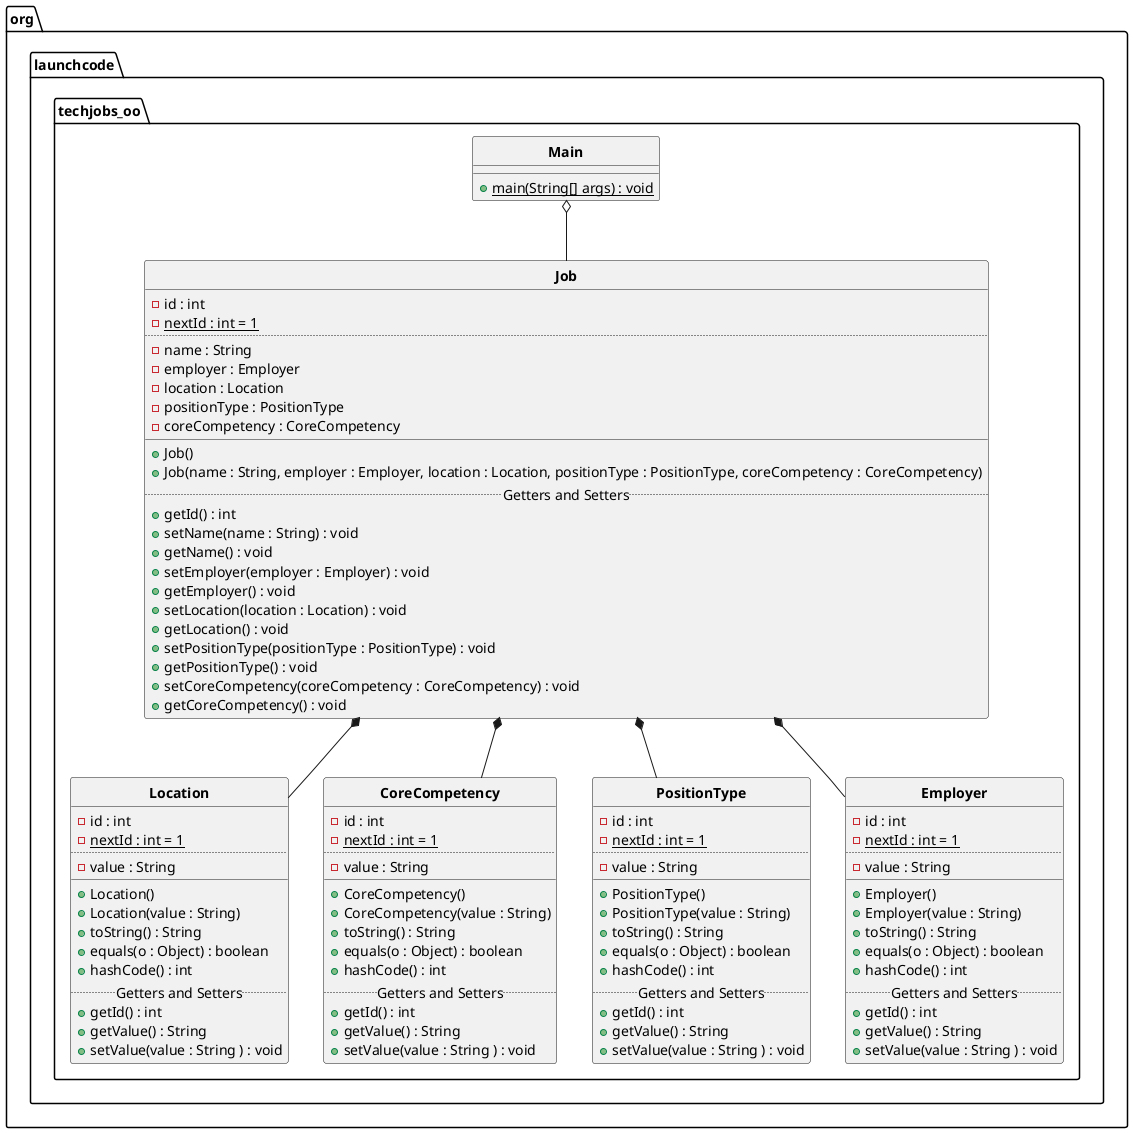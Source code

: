 @startuml

skinparam {
    classFontStyle bold
}

package org.launchcode.techjobs_oo {
    class Location {
        - id : int
        - {static} nextId : int = 1
        ..
        - value : String
        __
        + Location()
        + Location(value : String)
        + toString() : String
        + equals(o : Object) : boolean
        + hashCode() : int
        .. Getters and Setters ..
        + getId() : int
        + getValue() : String
        + setValue(value : String ) : void
    }
    class CoreCompetency {
        - id : int
        - {static} nextId : int = 1
        ..
        - value : String
        __
        + CoreCompetency()
        + CoreCompetency(value : String)
        + toString() : String
        + equals(o : Object) : boolean
        + hashCode() : int
        .. Getters and Setters ..
        + getId() : int
        + getValue() : String
        + setValue(value : String ) : void
    }
    class PositionType {
        - id : int
        - {static} nextId : int = 1
        ..
        - value : String
        __
        + PositionType()
        + PositionType(value : String)
        + toString() : String
        + equals(o : Object) : boolean
        + hashCode() : int
        .. Getters and Setters ..
        + getId() : int
        + getValue() : String
        + setValue(value : String ) : void
    }
    class Employer {
        - id : int
        - {static} nextId : int = 1
        ..
        - value : String
        __
        + Employer()
        + Employer(value : String)
        + toString() : String
        + equals(o : Object) : boolean
        + hashCode() : int
        .. Getters and Setters ..
        + getId() : int
        + getValue() : String
        + setValue(value : String ) : void
    }
    class Job {
        - id : int
        - {static} nextId : int = 1
        ..
        - name : String
        - employer : Employer
        - location : Location
        - positionType : PositionType
        - coreCompetency : CoreCompetency
        __
        + Job()
        + Job(name : String, employer : Employer, location : Location, positionType : PositionType, coreCompetency : CoreCompetency)
        .. Getters and Setters ..
        + getId() : int
        + setName(name : String) : void
        + getName() : void
        + setEmployer(employer : Employer) : void
        + getEmployer() : void
        + setLocation(location : Location) : void
        + getLocation() : void
        + setPositionType(positionType : PositionType) : void
        + getPositionType() : void
        + setCoreCompetency(coreCompetency : CoreCompetency) : void
        + getCoreCompetency() : void
    }
    class Main {
        + {static} main(String[] args) : void
    }

    Job *-- Employer
    Job *-- Location
    Job *-- PositionType
    Job *-- CoreCompetency
    Main o-- Job
}

hide circle
@enduml